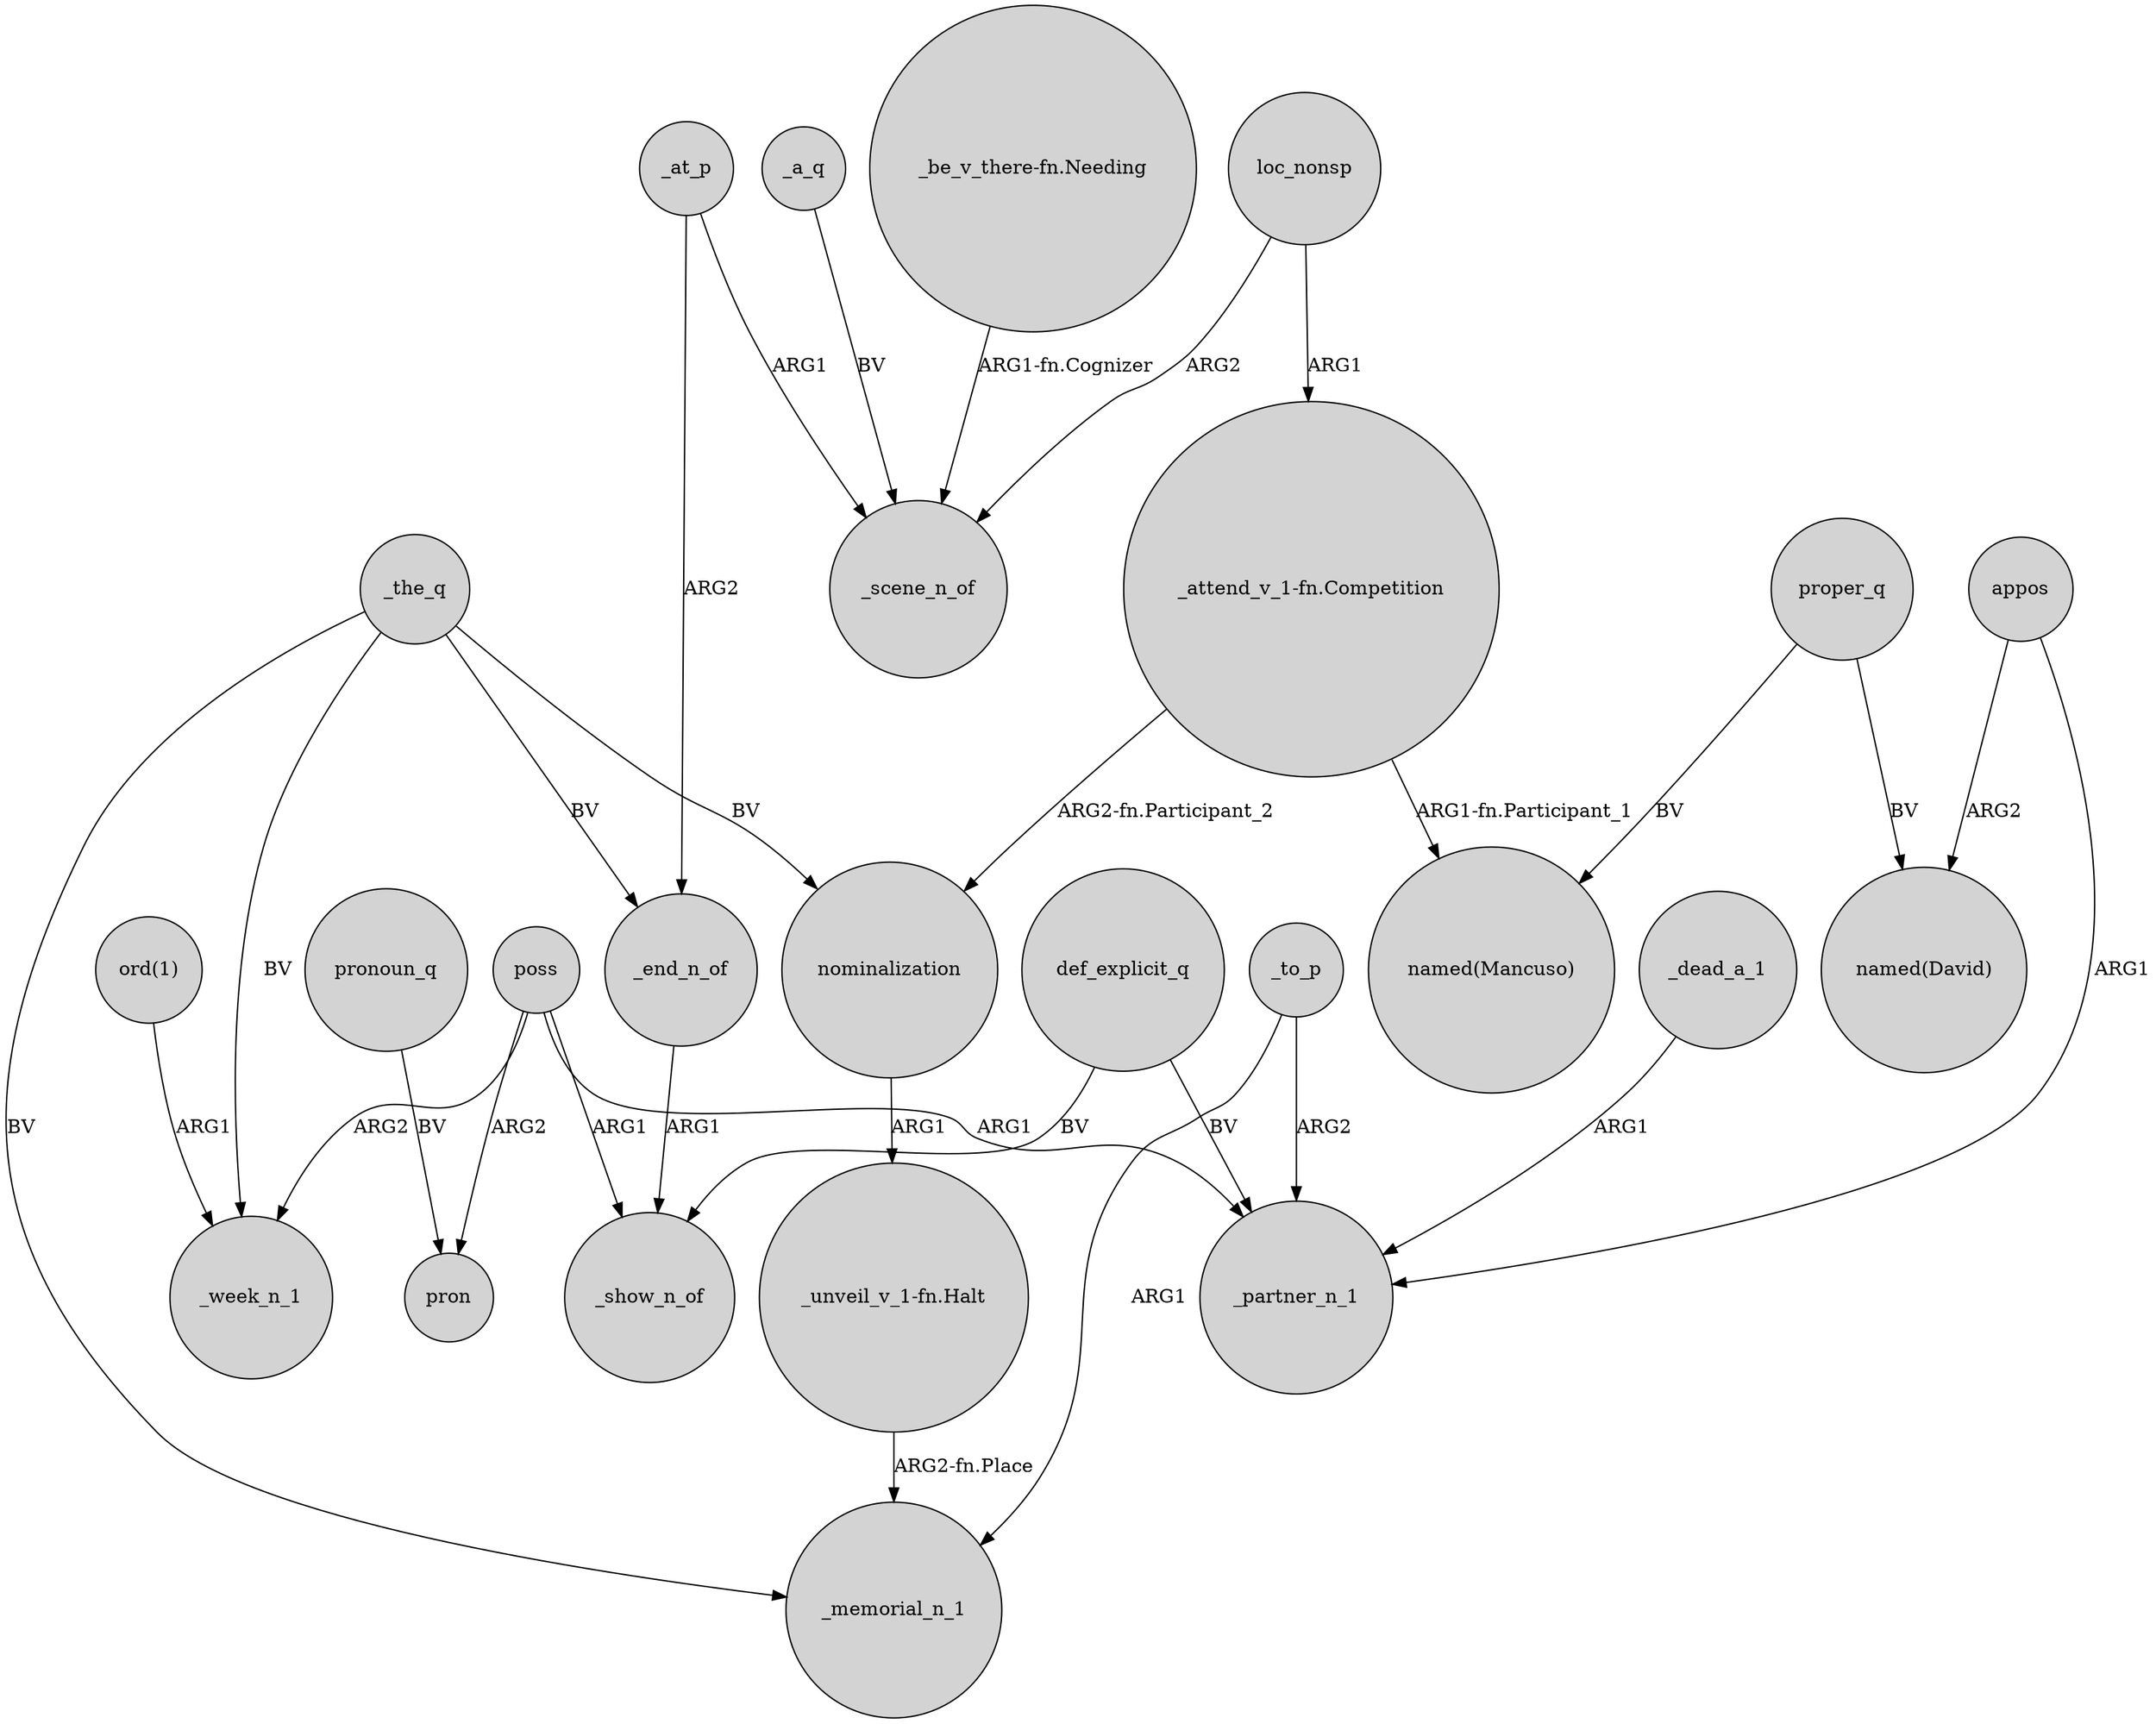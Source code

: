 digraph {
	node [shape=circle style=filled]
	_the_q -> _week_n_1 [label=BV]
	_the_q -> nominalization [label=BV]
	_at_p -> _end_n_of [label=ARG2]
	_the_q -> _memorial_n_1 [label=BV]
	proper_q -> "named(Mancuso)" [label=BV]
	"_be_v_there-fn.Needing" -> _scene_n_of [label="ARG1-fn.Cognizer"]
	poss -> _week_n_1 [label=ARG2]
	_end_n_of -> _show_n_of [label=ARG1]
	_dead_a_1 -> _partner_n_1 [label=ARG1]
	"_unveil_v_1-fn.Halt" -> _memorial_n_1 [label="ARG2-fn.Place"]
	pronoun_q -> pron [label=BV]
	"_attend_v_1-fn.Competition" -> nominalization [label="ARG2-fn.Participant_2"]
	poss -> pron [label=ARG2]
	_at_p -> _scene_n_of [label=ARG1]
	_to_p -> _partner_n_1 [label=ARG2]
	def_explicit_q -> _show_n_of [label=BV]
	def_explicit_q -> _partner_n_1 [label=BV]
	poss -> _show_n_of [label=ARG1]
	_a_q -> _scene_n_of [label=BV]
	appos -> _partner_n_1 [label=ARG1]
	appos -> "named(David)" [label=ARG2]
	poss -> _partner_n_1 [label=ARG1]
	loc_nonsp -> _scene_n_of [label=ARG2]
	_to_p -> _memorial_n_1 [label=ARG1]
	"_attend_v_1-fn.Competition" -> "named(Mancuso)" [label="ARG1-fn.Participant_1"]
	nominalization -> "_unveil_v_1-fn.Halt" [label=ARG1]
	proper_q -> "named(David)" [label=BV]
	_the_q -> _end_n_of [label=BV]
	loc_nonsp -> "_attend_v_1-fn.Competition" [label=ARG1]
	"ord(1)" -> _week_n_1 [label=ARG1]
}

